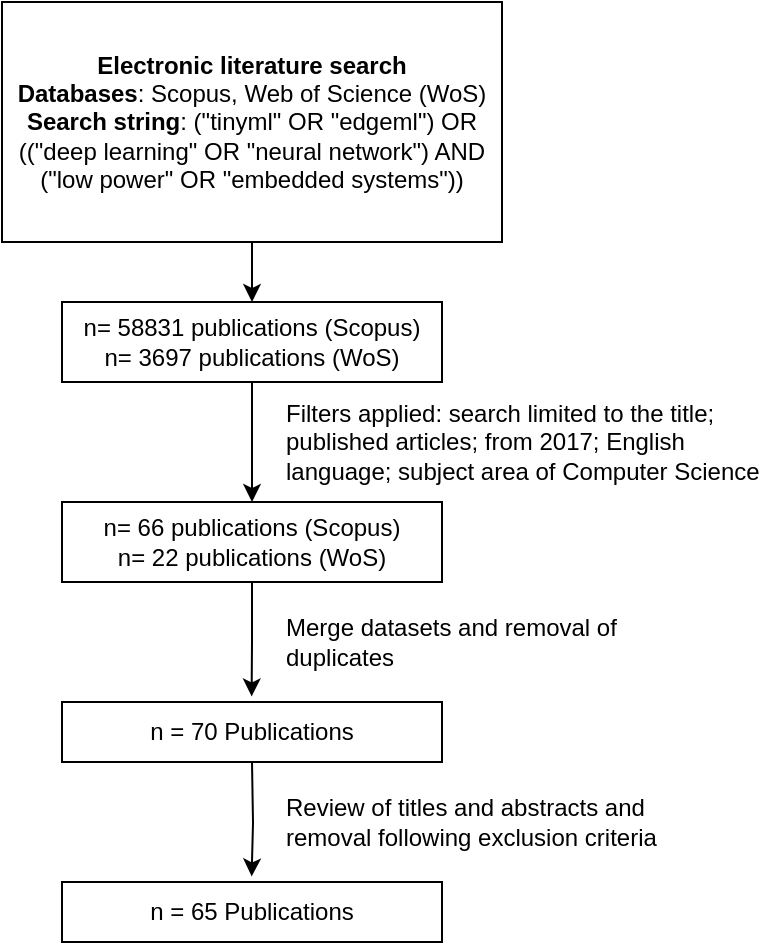 <mxfile version="20.2.3" type="device"><diagram id="uucWpihejeVhNxdo_CWK" name="Page-1"><mxGraphModel dx="1106" dy="892" grid="1" gridSize="10" guides="1" tooltips="1" connect="1" arrows="1" fold="1" page="1" pageScale="1" pageWidth="827" pageHeight="1169" math="0" shadow="0"><root><mxCell id="0"/><mxCell id="1" parent="0"/><mxCell id="8DTOcGbBltbGAocoAJfw-12" style="edgeStyle=orthogonalEdgeStyle;rounded=0;orthogonalLoop=1;jettySize=auto;html=1;entryX=0.5;entryY=0;entryDx=0;entryDy=0;" parent="1" source="8DTOcGbBltbGAocoAJfw-1" target="8DTOcGbBltbGAocoAJfw-2" edge="1"><mxGeometry relative="1" as="geometry"/></mxCell><mxCell id="8DTOcGbBltbGAocoAJfw-1" value="&lt;b&gt;Electronic literature search&lt;br&gt;Databases&lt;/b&gt;: Scopus, Web of Science (WoS)&lt;br&gt;&lt;b&gt;Search string&lt;/b&gt;:&amp;nbsp;(&quot;tinyml&quot; OR &quot;edgeml&quot;) OR ((&quot;deep learning&quot; OR &quot;neural network&quot;) AND (&quot;low power&quot; OR &quot;embedded systems&quot;))" style="rounded=0;whiteSpace=wrap;html=1;" parent="1" vertex="1"><mxGeometry x="370" y="190" width="250" height="120" as="geometry"/></mxCell><mxCell id="8DTOcGbBltbGAocoAJfw-13" style="edgeStyle=orthogonalEdgeStyle;rounded=0;orthogonalLoop=1;jettySize=auto;html=1;entryX=0.5;entryY=0;entryDx=0;entryDy=0;" parent="1" source="8DTOcGbBltbGAocoAJfw-2" target="8DTOcGbBltbGAocoAJfw-6" edge="1"><mxGeometry relative="1" as="geometry"/></mxCell><mxCell id="8DTOcGbBltbGAocoAJfw-2" value="n= 58831 publications (Scopus)&lt;br&gt;n= 3697 publications (WoS)" style="rounded=0;whiteSpace=wrap;html=1;" parent="1" vertex="1"><mxGeometry x="400" y="340" width="190" height="40" as="geometry"/></mxCell><mxCell id="8DTOcGbBltbGAocoAJfw-4" value="Filters applied: search limited to the title; published articles; from 2017; English language; subject area of Computer Science" style="rounded=0;whiteSpace=wrap;html=1;strokeColor=none;align=left;" parent="1" vertex="1"><mxGeometry x="510" y="390" width="240" height="40" as="geometry"/></mxCell><mxCell id="8DTOcGbBltbGAocoAJfw-10" style="edgeStyle=orthogonalEdgeStyle;rounded=0;orthogonalLoop=1;jettySize=auto;html=1;entryX=0.499;entryY=-0.093;entryDx=0;entryDy=0;entryPerimeter=0;" parent="1" source="8DTOcGbBltbGAocoAJfw-6" target="8DTOcGbBltbGAocoAJfw-9" edge="1"><mxGeometry relative="1" as="geometry"/></mxCell><mxCell id="8DTOcGbBltbGAocoAJfw-6" value="n= 66 publications (Scopus)&lt;br&gt;n= 22 publications (WoS)" style="rounded=0;whiteSpace=wrap;html=1;" parent="1" vertex="1"><mxGeometry x="400" y="440" width="190" height="40" as="geometry"/></mxCell><mxCell id="8DTOcGbBltbGAocoAJfw-8" value="Merge datasets and removal of duplicates" style="rounded=0;whiteSpace=wrap;html=1;strokeColor=none;align=left;" parent="1" vertex="1"><mxGeometry x="510" y="490" width="220" height="40" as="geometry"/></mxCell><mxCell id="8DTOcGbBltbGAocoAJfw-9" value="n = 70 Publications" style="rounded=0;whiteSpace=wrap;html=1;" parent="1" vertex="1"><mxGeometry x="400" y="540" width="190" height="30" as="geometry"/></mxCell><mxCell id="4GpNj0UjVmqboITXzV_b-1" value="n = 65 Publications" style="rounded=0;whiteSpace=wrap;html=1;" parent="1" vertex="1"><mxGeometry x="400" y="630" width="190" height="30" as="geometry"/></mxCell><mxCell id="4GpNj0UjVmqboITXzV_b-2" style="edgeStyle=orthogonalEdgeStyle;rounded=0;orthogonalLoop=1;jettySize=auto;html=1;entryX=0.499;entryY=-0.093;entryDx=0;entryDy=0;entryPerimeter=0;" parent="1" target="4GpNj0UjVmqboITXzV_b-1" edge="1"><mxGeometry relative="1" as="geometry"><mxPoint x="495.0" y="570" as="sourcePoint"/></mxGeometry></mxCell><mxCell id="4GpNj0UjVmqboITXzV_b-3" value="Review of titles and abstracts and removal following exclusion criteria" style="rounded=0;whiteSpace=wrap;html=1;strokeColor=none;align=left;" parent="1" vertex="1"><mxGeometry x="510" y="580" width="220" height="40" as="geometry"/></mxCell></root></mxGraphModel></diagram></mxfile>